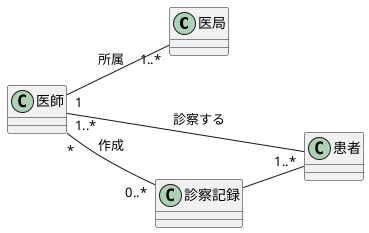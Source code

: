 @startuml クラス図
left to right direction
class 医局 
class 患者 
class 医師 
class 診察記録 

医師 "1" -- "1..*" 医局 : 所属
医師 "1..*" -- "1..*" 患者 : 診察する
医師 "*" -- "0..*" 診察記録 : 作成
診察記録 -- 患者
@enduml
